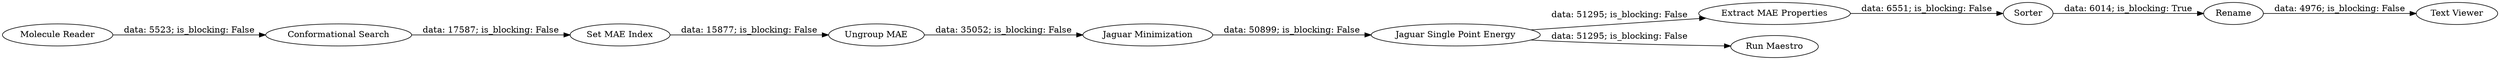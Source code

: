 digraph {
	"8022506857278213538_8600" [label=Sorter]
	"8022506857278213538_8594" [label="Ungroup MAE"]
	"8022506857278213538_8602" [label="Molecule Reader"]
	"8022506857278213538_8596" [label="Jaguar Minimization"]
	"8022506857278213538_8593" [label="Set MAE Index"]
	"8022506857278213538_8598" [label="Extract MAE Properties"]
	"8022506857278213538_8597" [label="Jaguar Single Point Energy"]
	"8022506857278213538_8549" [label="Conformational Search"]
	"8022506857278213538_8599" [label=Rename]
	"8022506857278213538_8601" [label="Run Maestro"]
	"8022506857278213538_8592" [label="Text Viewer"]
	"8022506857278213538_8600" -> "8022506857278213538_8599" [label="data: 6014; is_blocking: True"]
	"8022506857278213538_8602" -> "8022506857278213538_8549" [label="data: 5523; is_blocking: False"]
	"8022506857278213538_8597" -> "8022506857278213538_8601" [label="data: 51295; is_blocking: False"]
	"8022506857278213538_8549" -> "8022506857278213538_8593" [label="data: 17587; is_blocking: False"]
	"8022506857278213538_8594" -> "8022506857278213538_8596" [label="data: 35052; is_blocking: False"]
	"8022506857278213538_8598" -> "8022506857278213538_8600" [label="data: 6551; is_blocking: False"]
	"8022506857278213538_8593" -> "8022506857278213538_8594" [label="data: 15877; is_blocking: False"]
	"8022506857278213538_8597" -> "8022506857278213538_8598" [label="data: 51295; is_blocking: False"]
	"8022506857278213538_8599" -> "8022506857278213538_8592" [label="data: 4976; is_blocking: False"]
	"8022506857278213538_8596" -> "8022506857278213538_8597" [label="data: 50899; is_blocking: False"]
	rankdir=LR
}
